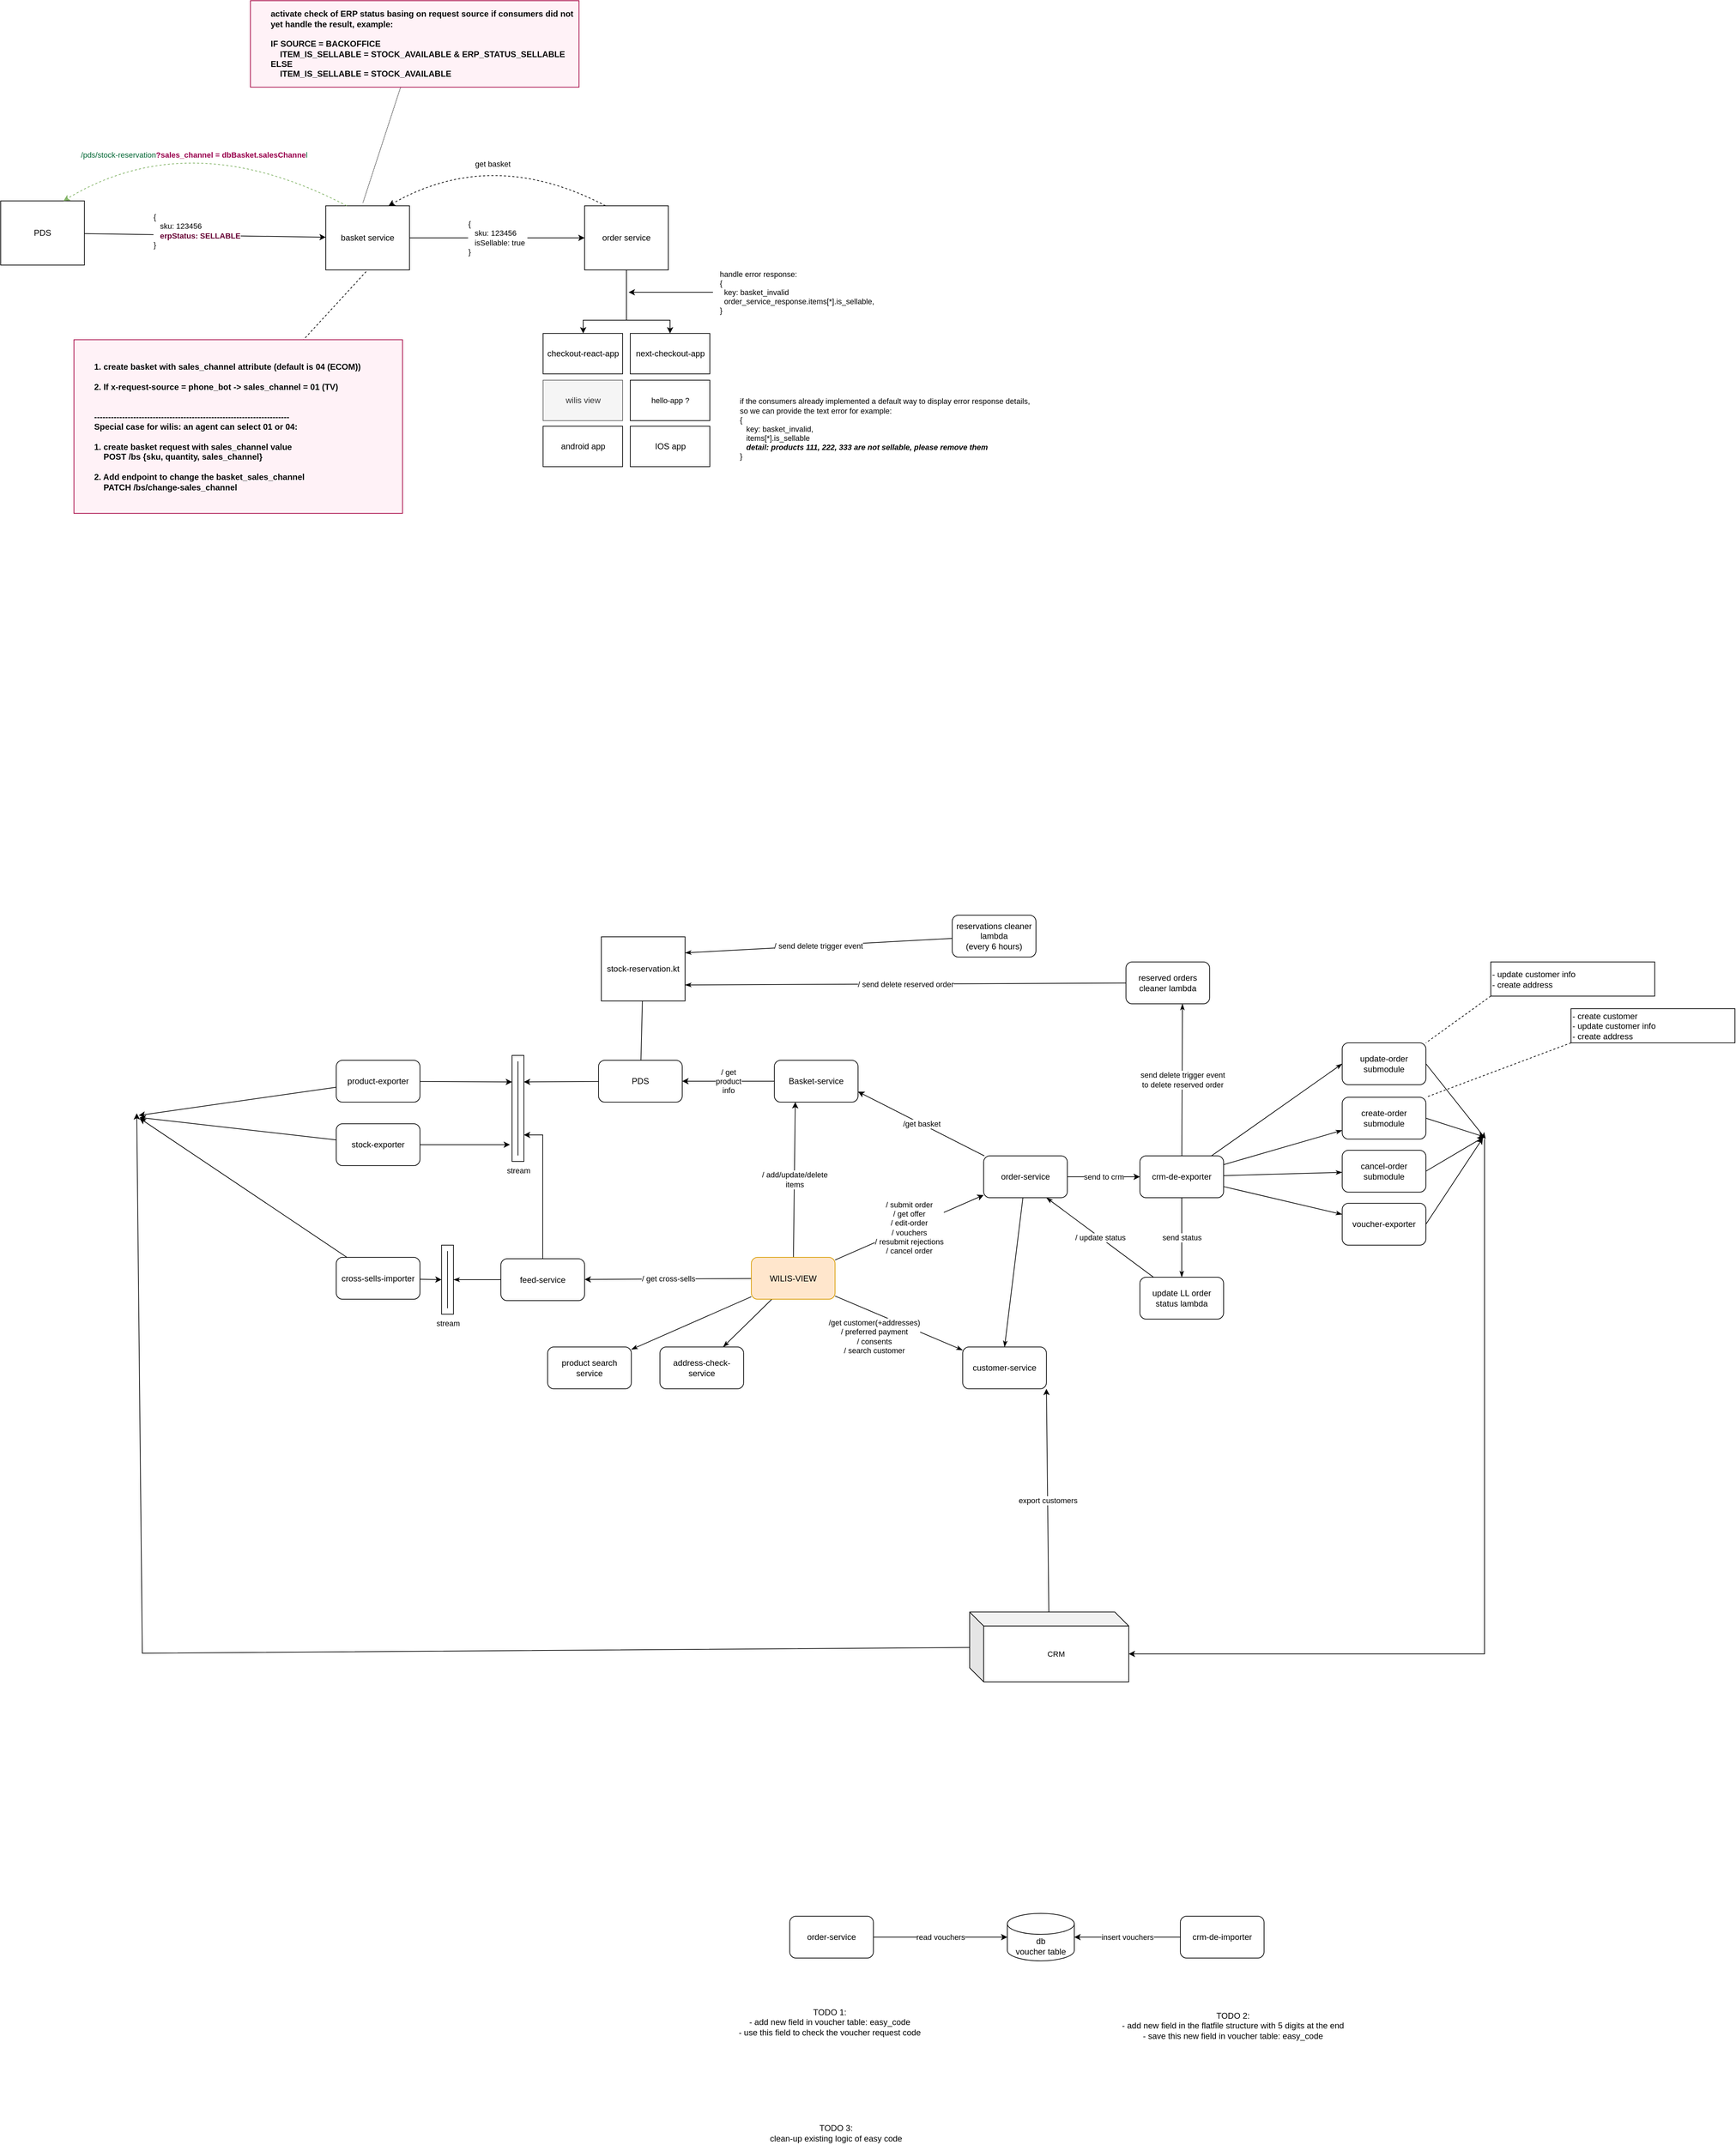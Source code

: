 <mxfile version="20.2.0" type="github">
  <diagram id="kf_XZH1g2RH7kajxPQMX" name="Page-1">
    <mxGraphModel dx="2867" dy="3584" grid="0" gridSize="10" guides="1" tooltips="1" connect="1" arrows="1" fold="1" page="0" pageScale="1" pageWidth="1169" pageHeight="827" math="0" shadow="0">
      <root>
        <mxCell id="0" />
        <mxCell id="1" parent="0" />
        <mxCell id="mo3ku-rc3HtsTC2HPsfC-4" value="insert vouchers" style="rounded=0;orthogonalLoop=1;jettySize=auto;html=1;" parent="1" source="mo3ku-rc3HtsTC2HPsfC-1" target="mo3ku-rc3HtsTC2HPsfC-3" edge="1">
          <mxGeometry relative="1" as="geometry" />
        </mxCell>
        <mxCell id="mo3ku-rc3HtsTC2HPsfC-1" value="crm-de-importer" style="rounded=1;whiteSpace=wrap;html=1;" parent="1" vertex="1">
          <mxGeometry x="714" y="125" width="120" height="60" as="geometry" />
        </mxCell>
        <mxCell id="mo3ku-rc3HtsTC2HPsfC-5" value="read vouchers" style="edgeStyle=none;rounded=0;orthogonalLoop=1;jettySize=auto;html=1;" parent="1" source="mo3ku-rc3HtsTC2HPsfC-2" target="mo3ku-rc3HtsTC2HPsfC-3" edge="1">
          <mxGeometry relative="1" as="geometry" />
        </mxCell>
        <mxCell id="mo3ku-rc3HtsTC2HPsfC-2" value="order-service" style="rounded=1;whiteSpace=wrap;html=1;" parent="1" vertex="1">
          <mxGeometry x="154" y="125" width="120" height="60" as="geometry" />
        </mxCell>
        <mxCell id="mo3ku-rc3HtsTC2HPsfC-3" value="db&lt;br&gt;voucher table" style="shape=cylinder3;whiteSpace=wrap;html=1;boundedLbl=1;backgroundOutline=1;size=15;" parent="1" vertex="1">
          <mxGeometry x="466" y="121" width="96" height="68" as="geometry" />
        </mxCell>
        <mxCell id="mo3ku-rc3HtsTC2HPsfC-6" value="TODO 2:&lt;br&gt;- add new field in the flatfile structure with 5 digits at the end&lt;br&gt;- save this new field in voucher table: easy_code" style="text;html=1;align=center;verticalAlign=middle;resizable=0;points=[];autosize=1;strokeColor=none;fillColor=none;" parent="1" vertex="1">
          <mxGeometry x="625" y="259" width="328" height="46" as="geometry" />
        </mxCell>
        <mxCell id="mo3ku-rc3HtsTC2HPsfC-7" value="TODO 1:&lt;br&gt;- add new field in voucher table: easy_code&lt;br&gt;- use this field to check the voucher request code" style="text;html=1;align=center;verticalAlign=middle;resizable=0;points=[];autosize=1;strokeColor=none;fillColor=none;" parent="1" vertex="1">
          <mxGeometry x="75" y="254" width="271" height="46" as="geometry" />
        </mxCell>
        <mxCell id="mo3ku-rc3HtsTC2HPsfC-8" value="TODO 3:&lt;br&gt;clean-up existing logic of easy code" style="text;html=1;align=center;verticalAlign=middle;resizable=0;points=[];autosize=1;strokeColor=none;fillColor=none;" parent="1" vertex="1">
          <mxGeometry x="120" y="420" width="199" height="32" as="geometry" />
        </mxCell>
        <mxCell id="AvomZq_IEuszwX5cMWHC-13" value="/get basket" style="edgeStyle=none;shape=connector;rounded=0;sketch=0;orthogonalLoop=1;jettySize=auto;html=1;entryX=1;entryY=0.75;entryDx=0;entryDy=0;shadow=0;labelBackgroundColor=default;fontFamily=Helvetica;fontSize=11;fontColor=default;endArrow=classic;strokeColor=default;" parent="1" source="AvomZq_IEuszwX5cMWHC-1" target="AvomZq_IEuszwX5cMWHC-10" edge="1">
          <mxGeometry relative="1" as="geometry" />
        </mxCell>
        <mxCell id="AvomZq_IEuszwX5cMWHC-16" value="send to crm" style="edgeStyle=none;shape=connector;rounded=0;sketch=0;orthogonalLoop=1;jettySize=auto;html=1;shadow=0;labelBackgroundColor=default;fontFamily=Helvetica;fontSize=11;fontColor=default;endArrow=classic;strokeColor=default;" parent="1" source="AvomZq_IEuszwX5cMWHC-1" target="AvomZq_IEuszwX5cMWHC-15" edge="1">
          <mxGeometry relative="1" as="geometry" />
        </mxCell>
        <mxCell id="AvomZq_IEuszwX5cMWHC-40" style="edgeStyle=none;shape=connector;rounded=0;sketch=0;orthogonalLoop=1;jettySize=auto;html=1;entryX=0.5;entryY=0;entryDx=0;entryDy=0;shadow=0;labelBackgroundColor=default;fontFamily=Helvetica;fontSize=11;fontColor=default;endArrow=classicThin;endFill=1;strokeColor=default;" parent="1" source="AvomZq_IEuszwX5cMWHC-1" target="AvomZq_IEuszwX5cMWHC-38" edge="1">
          <mxGeometry relative="1" as="geometry" />
        </mxCell>
        <mxCell id="AvomZq_IEuszwX5cMWHC-1" value="order-service" style="rounded=1;whiteSpace=wrap;html=1;" parent="1" vertex="1">
          <mxGeometry x="432" y="-965" width="120" height="60" as="geometry" />
        </mxCell>
        <mxCell id="AvomZq_IEuszwX5cMWHC-8" value="/ get cross-sells" style="rounded=0;orthogonalLoop=1;jettySize=auto;html=1;shadow=0;sketch=0;" parent="1" source="AvomZq_IEuszwX5cMWHC-2" target="AvomZq_IEuszwX5cMWHC-3" edge="1">
          <mxGeometry relative="1" as="geometry" />
        </mxCell>
        <mxCell id="AvomZq_IEuszwX5cMWHC-9" value="/ submit order&lt;br&gt;/ get offer&lt;br&gt;/ edit-order&lt;br&gt;/ vouchers&lt;br&gt;/ resubmit rejections&lt;br&gt;/ cancel order" style="edgeStyle=none;shape=connector;rounded=0;sketch=0;orthogonalLoop=1;jettySize=auto;html=1;shadow=0;labelBackgroundColor=default;fontFamily=Helvetica;fontSize=11;fontColor=default;endArrow=classic;strokeColor=default;" parent="1" source="AvomZq_IEuszwX5cMWHC-2" target="AvomZq_IEuszwX5cMWHC-1" edge="1">
          <mxGeometry relative="1" as="geometry" />
        </mxCell>
        <mxCell id="AvomZq_IEuszwX5cMWHC-14" value="/ add/update/delete&lt;br&gt;items" style="edgeStyle=none;shape=connector;rounded=0;sketch=0;orthogonalLoop=1;jettySize=auto;html=1;entryX=0.25;entryY=1;entryDx=0;entryDy=0;shadow=0;labelBackgroundColor=default;fontFamily=Helvetica;fontSize=11;fontColor=default;endArrow=classic;strokeColor=default;" parent="1" source="AvomZq_IEuszwX5cMWHC-2" target="AvomZq_IEuszwX5cMWHC-10" edge="1">
          <mxGeometry relative="1" as="geometry" />
        </mxCell>
        <mxCell id="AvomZq_IEuszwX5cMWHC-39" value="/get customer(+addresses)&lt;br&gt;/ preferred payment&lt;br&gt;/ consents&lt;br&gt;/ search customer" style="edgeStyle=none;shape=connector;rounded=0;sketch=0;orthogonalLoop=1;jettySize=auto;html=1;shadow=0;labelBackgroundColor=default;fontFamily=Helvetica;fontSize=11;fontColor=default;endArrow=classicThin;endFill=1;strokeColor=default;" parent="1" source="AvomZq_IEuszwX5cMWHC-2" target="AvomZq_IEuszwX5cMWHC-38" edge="1">
          <mxGeometry x="-0.251" y="-31" relative="1" as="geometry">
            <mxPoint as="offset" />
          </mxGeometry>
        </mxCell>
        <mxCell id="AvomZq_IEuszwX5cMWHC-43" style="edgeStyle=none;shape=connector;rounded=0;sketch=0;orthogonalLoop=1;jettySize=auto;html=1;shadow=0;labelBackgroundColor=default;fontFamily=Helvetica;fontSize=11;fontColor=default;endArrow=classicThin;endFill=1;strokeColor=default;" parent="1" source="AvomZq_IEuszwX5cMWHC-2" target="AvomZq_IEuszwX5cMWHC-42" edge="1">
          <mxGeometry relative="1" as="geometry" />
        </mxCell>
        <mxCell id="AvomZq_IEuszwX5cMWHC-56" style="edgeStyle=none;shape=connector;rounded=0;sketch=0;orthogonalLoop=1;jettySize=auto;html=1;shadow=0;labelBackgroundColor=default;fontFamily=Helvetica;fontSize=11;fontColor=default;endArrow=classicThin;endFill=1;strokeColor=default;" parent="1" source="AvomZq_IEuszwX5cMWHC-2" target="AvomZq_IEuszwX5cMWHC-55" edge="1">
          <mxGeometry relative="1" as="geometry" />
        </mxCell>
        <mxCell id="AvomZq_IEuszwX5cMWHC-2" value="WILIS-VIEW" style="rounded=1;whiteSpace=wrap;html=1;fillColor=#ffe6cc;strokeColor=#d79b00;" parent="1" vertex="1">
          <mxGeometry x="99" y="-819.5" width="120" height="60" as="geometry" />
        </mxCell>
        <mxCell id="AvomZq_IEuszwX5cMWHC-26" style="edgeStyle=none;shape=connector;rounded=0;sketch=0;orthogonalLoop=1;jettySize=auto;html=1;shadow=0;labelBackgroundColor=default;fontFamily=Helvetica;fontSize=11;fontColor=default;endArrow=classic;strokeColor=default;entryX=0;entryY=0;entryDx=17;entryDy=114;entryPerimeter=0;" parent="1" source="AvomZq_IEuszwX5cMWHC-3" target="AvomZq_IEuszwX5cMWHC-22" edge="1">
          <mxGeometry relative="1" as="geometry">
            <Array as="points">
              <mxPoint x="-200" y="-995" />
            </Array>
          </mxGeometry>
        </mxCell>
        <mxCell id="AvomZq_IEuszwX5cMWHC-35" style="edgeStyle=none;shape=connector;rounded=0;sketch=0;orthogonalLoop=1;jettySize=auto;html=1;entryX=1;entryY=0.5;entryDx=0;entryDy=0;entryPerimeter=0;shadow=0;labelBackgroundColor=default;fontFamily=Helvetica;fontSize=11;fontColor=default;endArrow=classicThin;endFill=1;strokeColor=default;" parent="1" source="AvomZq_IEuszwX5cMWHC-3" target="AvomZq_IEuszwX5cMWHC-34" edge="1">
          <mxGeometry relative="1" as="geometry" />
        </mxCell>
        <mxCell id="AvomZq_IEuszwX5cMWHC-3" value="feed-service" style="rounded=1;whiteSpace=wrap;html=1;" parent="1" vertex="1">
          <mxGeometry x="-260" y="-817.5" width="120" height="60" as="geometry" />
        </mxCell>
        <mxCell id="AvomZq_IEuszwX5cMWHC-23" style="edgeStyle=none;shape=connector;rounded=0;sketch=0;orthogonalLoop=1;jettySize=auto;html=1;entryX=0;entryY=0;entryDx=0;entryDy=38;entryPerimeter=0;shadow=0;labelBackgroundColor=default;fontFamily=Helvetica;fontSize=11;fontColor=default;endArrow=classic;strokeColor=default;" parent="1" source="AvomZq_IEuszwX5cMWHC-4" target="AvomZq_IEuszwX5cMWHC-22" edge="1">
          <mxGeometry relative="1" as="geometry" />
        </mxCell>
        <mxCell id="AvomZq_IEuszwX5cMWHC-68" style="edgeStyle=none;shape=connector;rounded=0;sketch=0;orthogonalLoop=1;jettySize=auto;html=1;shadow=0;labelBackgroundColor=default;fontFamily=Helvetica;fontSize=11;fontColor=default;endArrow=classic;endFill=1;strokeColor=default;" parent="1" source="AvomZq_IEuszwX5cMWHC-4" edge="1">
          <mxGeometry relative="1" as="geometry">
            <mxPoint x="-779" y="-1023" as="targetPoint" />
          </mxGeometry>
        </mxCell>
        <mxCell id="AvomZq_IEuszwX5cMWHC-4" value="product-exporter" style="rounded=1;whiteSpace=wrap;html=1;" parent="1" vertex="1">
          <mxGeometry x="-496" y="-1102" width="120" height="60" as="geometry" />
        </mxCell>
        <mxCell id="AvomZq_IEuszwX5cMWHC-19" style="edgeStyle=none;shape=connector;rounded=0;sketch=0;orthogonalLoop=1;jettySize=auto;html=1;shadow=0;labelBackgroundColor=default;fontFamily=Helvetica;fontSize=11;fontColor=default;endArrow=classic;strokeColor=default;entryX=0;entryY=0.5;entryDx=0;entryDy=0;entryPerimeter=0;" parent="1" source="AvomZq_IEuszwX5cMWHC-5" target="AvomZq_IEuszwX5cMWHC-34" edge="1">
          <mxGeometry relative="1" as="geometry" />
        </mxCell>
        <mxCell id="AvomZq_IEuszwX5cMWHC-70" style="edgeStyle=none;shape=connector;rounded=0;sketch=0;orthogonalLoop=1;jettySize=auto;html=1;shadow=0;labelBackgroundColor=default;fontFamily=Helvetica;fontSize=11;fontColor=default;endArrow=classic;endFill=1;strokeColor=default;" parent="1" source="AvomZq_IEuszwX5cMWHC-5" edge="1">
          <mxGeometry relative="1" as="geometry">
            <mxPoint x="-778" y="-1019" as="targetPoint" />
          </mxGeometry>
        </mxCell>
        <mxCell id="AvomZq_IEuszwX5cMWHC-5" value="cross-sells-importer" style="rounded=1;whiteSpace=wrap;html=1;" parent="1" vertex="1">
          <mxGeometry x="-496" y="-819.5" width="120" height="60" as="geometry" />
        </mxCell>
        <mxCell id="AvomZq_IEuszwX5cMWHC-24" style="edgeStyle=none;shape=connector;rounded=0;sketch=0;orthogonalLoop=1;jettySize=auto;html=1;entryX=-0.176;entryY=0.842;entryDx=0;entryDy=0;entryPerimeter=0;shadow=0;labelBackgroundColor=default;fontFamily=Helvetica;fontSize=11;fontColor=default;endArrow=classic;strokeColor=default;" parent="1" source="AvomZq_IEuszwX5cMWHC-6" target="AvomZq_IEuszwX5cMWHC-22" edge="1">
          <mxGeometry relative="1" as="geometry" />
        </mxCell>
        <mxCell id="AvomZq_IEuszwX5cMWHC-69" style="edgeStyle=none;shape=connector;rounded=0;sketch=0;orthogonalLoop=1;jettySize=auto;html=1;shadow=0;labelBackgroundColor=default;fontFamily=Helvetica;fontSize=11;fontColor=default;endArrow=classic;endFill=1;strokeColor=default;" parent="1" source="AvomZq_IEuszwX5cMWHC-6" edge="1">
          <mxGeometry relative="1" as="geometry">
            <mxPoint x="-778" y="-1020" as="targetPoint" />
          </mxGeometry>
        </mxCell>
        <mxCell id="AvomZq_IEuszwX5cMWHC-6" value="stock-exporter" style="rounded=1;whiteSpace=wrap;html=1;" parent="1" vertex="1">
          <mxGeometry x="-496" y="-1011" width="120" height="60" as="geometry" />
        </mxCell>
        <mxCell id="AvomZq_IEuszwX5cMWHC-12" value="/ get&lt;br&gt;product&lt;br&gt;info" style="edgeStyle=none;shape=connector;rounded=0;sketch=0;orthogonalLoop=1;jettySize=auto;html=1;shadow=0;labelBackgroundColor=default;fontFamily=Helvetica;fontSize=11;fontColor=default;endArrow=classic;strokeColor=default;" parent="1" source="AvomZq_IEuszwX5cMWHC-10" target="AvomZq_IEuszwX5cMWHC-11" edge="1">
          <mxGeometry relative="1" as="geometry" />
        </mxCell>
        <mxCell id="AvomZq_IEuszwX5cMWHC-10" value="Basket-service" style="rounded=1;whiteSpace=wrap;html=1;" parent="1" vertex="1">
          <mxGeometry x="132" y="-1102" width="120" height="60" as="geometry" />
        </mxCell>
        <mxCell id="AvomZq_IEuszwX5cMWHC-25" style="edgeStyle=none;shape=connector;rounded=0;sketch=0;orthogonalLoop=1;jettySize=auto;html=1;entryX=0;entryY=0;entryDx=17;entryDy=38;entryPerimeter=0;shadow=0;labelBackgroundColor=default;fontFamily=Helvetica;fontSize=11;fontColor=default;endArrow=classic;strokeColor=default;" parent="1" source="AvomZq_IEuszwX5cMWHC-11" target="AvomZq_IEuszwX5cMWHC-22" edge="1">
          <mxGeometry relative="1" as="geometry" />
        </mxCell>
        <mxCell id="AvomZq_IEuszwX5cMWHC-28" style="shape=connector;rounded=0;sketch=0;orthogonalLoop=1;jettySize=auto;html=1;shadow=0;labelBackgroundColor=default;fontFamily=Helvetica;fontSize=11;fontColor=default;endArrow=none;strokeColor=default;endFill=0;" parent="1" source="AvomZq_IEuszwX5cMWHC-11" target="AvomZq_IEuszwX5cMWHC-36" edge="1">
          <mxGeometry relative="1" as="geometry">
            <mxPoint x="-60" y="-1234" as="targetPoint" />
          </mxGeometry>
        </mxCell>
        <mxCell id="AvomZq_IEuszwX5cMWHC-11" value="PDS" style="rounded=1;whiteSpace=wrap;html=1;" parent="1" vertex="1">
          <mxGeometry x="-120" y="-1102" width="120" height="60" as="geometry" />
        </mxCell>
        <mxCell id="AvomZq_IEuszwX5cMWHC-33" value="send delete trigger event&lt;br&gt;to delete reserved order" style="edgeStyle=none;shape=connector;rounded=0;sketch=0;orthogonalLoop=1;jettySize=auto;html=1;entryX=0.675;entryY=1;entryDx=0;entryDy=0;entryPerimeter=0;shadow=0;labelBackgroundColor=default;fontFamily=Helvetica;fontSize=11;fontColor=default;endArrow=classicThin;endFill=1;strokeColor=default;" parent="1" source="AvomZq_IEuszwX5cMWHC-15" target="AvomZq_IEuszwX5cMWHC-31" edge="1">
          <mxGeometry relative="1" as="geometry" />
        </mxCell>
        <mxCell id="AvomZq_IEuszwX5cMWHC-46" value="send status" style="edgeStyle=none;shape=connector;rounded=0;sketch=0;orthogonalLoop=1;jettySize=auto;html=1;shadow=0;labelBackgroundColor=default;fontFamily=Helvetica;fontSize=11;fontColor=default;endArrow=classicThin;endFill=1;strokeColor=default;" parent="1" source="AvomZq_IEuszwX5cMWHC-15" target="AvomZq_IEuszwX5cMWHC-44" edge="1">
          <mxGeometry relative="1" as="geometry" />
        </mxCell>
        <mxCell id="AvomZq_IEuszwX5cMWHC-48" style="edgeStyle=none;shape=connector;rounded=0;sketch=0;orthogonalLoop=1;jettySize=auto;html=1;entryX=0;entryY=0.5;entryDx=0;entryDy=0;shadow=0;labelBackgroundColor=default;fontFamily=Helvetica;fontSize=11;fontColor=default;endArrow=classicThin;endFill=1;strokeColor=default;" parent="1" source="AvomZq_IEuszwX5cMWHC-15" target="AvomZq_IEuszwX5cMWHC-47" edge="1">
          <mxGeometry relative="1" as="geometry" />
        </mxCell>
        <mxCell id="AvomZq_IEuszwX5cMWHC-52" style="edgeStyle=none;shape=connector;rounded=0;sketch=0;orthogonalLoop=1;jettySize=auto;html=1;shadow=0;labelBackgroundColor=default;fontFamily=Helvetica;fontSize=11;fontColor=default;endArrow=classicThin;endFill=1;strokeColor=default;" parent="1" source="AvomZq_IEuszwX5cMWHC-15" target="AvomZq_IEuszwX5cMWHC-49" edge="1">
          <mxGeometry relative="1" as="geometry" />
        </mxCell>
        <mxCell id="AvomZq_IEuszwX5cMWHC-53" style="edgeStyle=none;shape=connector;rounded=0;sketch=0;orthogonalLoop=1;jettySize=auto;html=1;shadow=0;labelBackgroundColor=default;fontFamily=Helvetica;fontSize=11;fontColor=default;endArrow=classicThin;endFill=1;strokeColor=default;" parent="1" source="AvomZq_IEuszwX5cMWHC-15" target="AvomZq_IEuszwX5cMWHC-50" edge="1">
          <mxGeometry relative="1" as="geometry" />
        </mxCell>
        <mxCell id="AvomZq_IEuszwX5cMWHC-54" style="edgeStyle=none;shape=connector;rounded=0;sketch=0;orthogonalLoop=1;jettySize=auto;html=1;shadow=0;labelBackgroundColor=default;fontFamily=Helvetica;fontSize=11;fontColor=default;endArrow=classicThin;endFill=1;strokeColor=default;" parent="1" source="AvomZq_IEuszwX5cMWHC-15" target="AvomZq_IEuszwX5cMWHC-51" edge="1">
          <mxGeometry relative="1" as="geometry" />
        </mxCell>
        <mxCell id="AvomZq_IEuszwX5cMWHC-15" value="crm-de-exporter" style="rounded=1;whiteSpace=wrap;html=1;" parent="1" vertex="1">
          <mxGeometry x="656" y="-965" width="120" height="60" as="geometry" />
        </mxCell>
        <mxCell id="AvomZq_IEuszwX5cMWHC-22" value="stream" style="verticalLabelPosition=bottom;verticalAlign=top;html=1;shape=mxgraph.basic.frame;dx=10;fontFamily=Helvetica;fontSize=11;fontColor=default;" parent="1" vertex="1">
          <mxGeometry x="-244" y="-1109" width="17" height="152" as="geometry" />
        </mxCell>
        <mxCell id="AvomZq_IEuszwX5cMWHC-30" value="/ send delete trigger event" style="edgeStyle=none;shape=connector;rounded=0;sketch=0;orthogonalLoop=1;jettySize=auto;html=1;entryX=1;entryY=0.25;entryDx=0;entryDy=0;shadow=0;labelBackgroundColor=default;fontFamily=Helvetica;fontSize=11;fontColor=default;endArrow=classicThin;endFill=1;strokeColor=default;" parent="1" source="AvomZq_IEuszwX5cMWHC-29" target="AvomZq_IEuszwX5cMWHC-36" edge="1">
          <mxGeometry relative="1" as="geometry">
            <mxPoint y="-1294" as="targetPoint" />
          </mxGeometry>
        </mxCell>
        <mxCell id="AvomZq_IEuszwX5cMWHC-29" value="reservations cleaner lambda&lt;br&gt;(every 6 hours)" style="rounded=1;whiteSpace=wrap;html=1;" parent="1" vertex="1">
          <mxGeometry x="387" y="-1310" width="120" height="60" as="geometry" />
        </mxCell>
        <mxCell id="AvomZq_IEuszwX5cMWHC-32" value="/ send delete reserved order" style="edgeStyle=none;shape=connector;rounded=0;sketch=0;orthogonalLoop=1;jettySize=auto;html=1;shadow=0;labelBackgroundColor=default;fontFamily=Helvetica;fontSize=11;fontColor=default;endArrow=classicThin;endFill=1;strokeColor=default;entryX=1;entryY=0.75;entryDx=0;entryDy=0;" parent="1" source="AvomZq_IEuszwX5cMWHC-31" target="AvomZq_IEuszwX5cMWHC-36" edge="1">
          <mxGeometry relative="1" as="geometry">
            <mxPoint y="-1264" as="targetPoint" />
          </mxGeometry>
        </mxCell>
        <mxCell id="AvomZq_IEuszwX5cMWHC-31" value="reserved orders cleaner lambda" style="rounded=1;whiteSpace=wrap;html=1;" parent="1" vertex="1">
          <mxGeometry x="636" y="-1243" width="120" height="60" as="geometry" />
        </mxCell>
        <mxCell id="AvomZq_IEuszwX5cMWHC-34" value="stream" style="verticalLabelPosition=bottom;verticalAlign=top;html=1;shape=mxgraph.basic.frame;dx=10;fontFamily=Helvetica;fontSize=11;fontColor=default;" parent="1" vertex="1">
          <mxGeometry x="-345" y="-837" width="17" height="99" as="geometry" />
        </mxCell>
        <mxCell id="AvomZq_IEuszwX5cMWHC-36" value="&lt;span style=&quot;color: rgb(0 , 0 , 0) ; font-family: &amp;#34;helvetica&amp;#34; ; font-size: 12px ; font-style: normal ; font-weight: 400 ; letter-spacing: normal ; text-align: center ; text-indent: 0px ; text-transform: none ; word-spacing: 0px ; background-color: rgb(255 , 255 , 255) ; display: inline ; float: none&quot;&gt;stock-reservation.kt&lt;/span&gt;" style="rounded=0;whiteSpace=wrap;html=1;fontFamily=Helvetica;fontSize=11;fontColor=default;" parent="1" vertex="1">
          <mxGeometry x="-116" y="-1279" width="120" height="92" as="geometry" />
        </mxCell>
        <mxCell id="AvomZq_IEuszwX5cMWHC-38" value="customer-service" style="rounded=1;whiteSpace=wrap;html=1;" parent="1" vertex="1">
          <mxGeometry x="402" y="-691" width="120" height="60" as="geometry" />
        </mxCell>
        <mxCell id="AvomZq_IEuszwX5cMWHC-42" value="address-check-service" style="rounded=1;whiteSpace=wrap;html=1;" parent="1" vertex="1">
          <mxGeometry x="-32" y="-691" width="120" height="60" as="geometry" />
        </mxCell>
        <mxCell id="AvomZq_IEuszwX5cMWHC-45" value="/ update status" style="edgeStyle=none;shape=connector;rounded=0;sketch=0;orthogonalLoop=1;jettySize=auto;html=1;entryX=0.75;entryY=1;entryDx=0;entryDy=0;shadow=0;labelBackgroundColor=default;fontFamily=Helvetica;fontSize=11;fontColor=default;endArrow=classicThin;endFill=1;strokeColor=default;" parent="1" source="AvomZq_IEuszwX5cMWHC-44" target="AvomZq_IEuszwX5cMWHC-1" edge="1">
          <mxGeometry relative="1" as="geometry" />
        </mxCell>
        <mxCell id="AvomZq_IEuszwX5cMWHC-44" value="update LL order&lt;br&gt;status lambda" style="rounded=1;whiteSpace=wrap;html=1;" parent="1" vertex="1">
          <mxGeometry x="656" y="-791" width="120" height="60" as="geometry" />
        </mxCell>
        <mxCell id="AvomZq_IEuszwX5cMWHC-72" style="edgeStyle=none;shape=connector;rounded=0;sketch=0;orthogonalLoop=1;jettySize=auto;html=1;shadow=0;labelBackgroundColor=default;fontFamily=Helvetica;fontSize=11;fontColor=default;endArrow=classic;endFill=1;strokeColor=default;exitX=1;exitY=0.5;exitDx=0;exitDy=0;" parent="1" source="AvomZq_IEuszwX5cMWHC-47" edge="1">
          <mxGeometry relative="1" as="geometry">
            <mxPoint x="1151.667" y="-989.333" as="targetPoint" />
          </mxGeometry>
        </mxCell>
        <mxCell id="AvomZq_IEuszwX5cMWHC-47" value="update-order submodule" style="rounded=1;whiteSpace=wrap;html=1;" parent="1" vertex="1">
          <mxGeometry x="946" y="-1127" width="120" height="60" as="geometry" />
        </mxCell>
        <mxCell id="AvomZq_IEuszwX5cMWHC-71" style="edgeStyle=none;shape=connector;rounded=0;sketch=0;orthogonalLoop=1;jettySize=auto;html=1;entryX=0;entryY=0;entryDx=228;entryDy=60;entryPerimeter=0;shadow=0;labelBackgroundColor=default;fontFamily=Helvetica;fontSize=11;fontColor=default;endArrow=classic;endFill=1;strokeColor=default;" parent="1" target="AvomZq_IEuszwX5cMWHC-65" edge="1">
          <mxGeometry relative="1" as="geometry">
            <mxPoint x="1150" y="-989" as="sourcePoint" />
            <Array as="points">
              <mxPoint x="1150" y="-251" />
            </Array>
          </mxGeometry>
        </mxCell>
        <mxCell id="AvomZq_IEuszwX5cMWHC-73" style="edgeStyle=none;shape=connector;rounded=0;sketch=0;orthogonalLoop=1;jettySize=auto;html=1;shadow=0;labelBackgroundColor=default;fontFamily=Helvetica;fontSize=11;fontColor=default;endArrow=classic;endFill=1;strokeColor=default;exitX=1;exitY=0.5;exitDx=0;exitDy=0;" parent="1" source="AvomZq_IEuszwX5cMWHC-49" edge="1">
          <mxGeometry relative="1" as="geometry">
            <mxPoint x="1150.333" y="-992" as="targetPoint" />
          </mxGeometry>
        </mxCell>
        <mxCell id="AvomZq_IEuszwX5cMWHC-49" value="create-order submodule" style="rounded=1;whiteSpace=wrap;html=1;" parent="1" vertex="1">
          <mxGeometry x="946" y="-1049" width="120" height="60" as="geometry" />
        </mxCell>
        <mxCell id="AvomZq_IEuszwX5cMWHC-74" style="edgeStyle=none;shape=connector;rounded=0;sketch=0;orthogonalLoop=1;jettySize=auto;html=1;shadow=0;labelBackgroundColor=default;fontFamily=Helvetica;fontSize=11;fontColor=default;endArrow=classic;endFill=1;strokeColor=default;exitX=1;exitY=0.5;exitDx=0;exitDy=0;" parent="1" source="AvomZq_IEuszwX5cMWHC-50" edge="1">
          <mxGeometry relative="1" as="geometry">
            <mxPoint x="1149" y="-992" as="targetPoint" />
          </mxGeometry>
        </mxCell>
        <mxCell id="AvomZq_IEuszwX5cMWHC-50" value="cancel-order&lt;br&gt;submodule" style="rounded=1;whiteSpace=wrap;html=1;" parent="1" vertex="1">
          <mxGeometry x="946" y="-973" width="120" height="60" as="geometry" />
        </mxCell>
        <mxCell id="AvomZq_IEuszwX5cMWHC-75" style="edgeStyle=none;shape=connector;rounded=0;sketch=0;orthogonalLoop=1;jettySize=auto;html=1;shadow=0;labelBackgroundColor=default;fontFamily=Helvetica;fontSize=11;fontColor=default;endArrow=classic;endFill=1;strokeColor=default;exitX=1;exitY=0.5;exitDx=0;exitDy=0;" parent="1" source="AvomZq_IEuszwX5cMWHC-51" edge="1">
          <mxGeometry relative="1" as="geometry">
            <mxPoint x="1147.667" y="-990.667" as="targetPoint" />
          </mxGeometry>
        </mxCell>
        <mxCell id="AvomZq_IEuszwX5cMWHC-51" value="voucher-exporter" style="rounded=1;whiteSpace=wrap;html=1;" parent="1" vertex="1">
          <mxGeometry x="946" y="-897" width="120" height="60" as="geometry" />
        </mxCell>
        <mxCell id="AvomZq_IEuszwX5cMWHC-55" value="product search service" style="rounded=1;whiteSpace=wrap;html=1;" parent="1" vertex="1">
          <mxGeometry x="-193" y="-691" width="120" height="60" as="geometry" />
        </mxCell>
        <mxCell id="AvomZq_IEuszwX5cMWHC-58" style="edgeStyle=none;shape=connector;rounded=0;sketch=0;orthogonalLoop=1;jettySize=auto;html=1;entryX=1;entryY=0;entryDx=0;entryDy=0;shadow=0;labelBackgroundColor=default;fontFamily=Helvetica;fontSize=11;fontColor=default;endArrow=none;endFill=0;strokeColor=default;dashed=1;exitX=0;exitY=1;exitDx=0;exitDy=0;" parent="1" source="AvomZq_IEuszwX5cMWHC-57" target="AvomZq_IEuszwX5cMWHC-47" edge="1">
          <mxGeometry relative="1" as="geometry" />
        </mxCell>
        <mxCell id="AvomZq_IEuszwX5cMWHC-57" value="&lt;span style=&quot;color: rgb(0 , 0 , 0) ; font-family: &amp;#34;helvetica&amp;#34; ; font-size: 12px ; font-style: normal ; font-weight: 400 ; letter-spacing: normal ; text-indent: 0px ; text-transform: none ; word-spacing: 0px ; background-color: rgb(255 , 255 , 255) ; display: inline ; float: none&quot;&gt;- update customer info&lt;br&gt;- create address&lt;br&gt;&lt;/span&gt;" style="rounded=0;whiteSpace=wrap;html=1;fontFamily=Helvetica;fontSize=11;fontColor=default;align=left;" parent="1" vertex="1">
          <mxGeometry x="1159" y="-1243" width="235" height="49" as="geometry" />
        </mxCell>
        <mxCell id="AvomZq_IEuszwX5cMWHC-61" style="edgeStyle=none;shape=connector;rounded=0;sketch=0;orthogonalLoop=1;jettySize=auto;html=1;entryX=1;entryY=0;entryDx=0;entryDy=0;shadow=0;dashed=1;labelBackgroundColor=default;fontFamily=Helvetica;fontSize=11;fontColor=default;endArrow=none;endFill=0;strokeColor=default;exitX=0;exitY=1;exitDx=0;exitDy=0;" parent="1" source="AvomZq_IEuszwX5cMWHC-60" target="AvomZq_IEuszwX5cMWHC-49" edge="1">
          <mxGeometry relative="1" as="geometry" />
        </mxCell>
        <mxCell id="AvomZq_IEuszwX5cMWHC-60" value="&lt;span style=&quot;color: rgb(0 , 0 , 0) ; font-family: &amp;#34;helvetica&amp;#34; ; font-size: 12px ; font-style: normal ; font-weight: 400 ; letter-spacing: normal ; text-indent: 0px ; text-transform: none ; word-spacing: 0px ; background-color: rgb(255 , 255 , 255) ; display: inline ; float: none&quot;&gt;- create customer&lt;br&gt;- update customer info&lt;br&gt;- create address&lt;br&gt;&lt;/span&gt;" style="rounded=0;whiteSpace=wrap;html=1;fontFamily=Helvetica;fontSize=11;fontColor=default;align=left;" parent="1" vertex="1">
          <mxGeometry x="1274" y="-1176" width="235" height="49" as="geometry" />
        </mxCell>
        <mxCell id="AvomZq_IEuszwX5cMWHC-66" value="export customers" style="edgeStyle=none;shape=connector;rounded=0;sketch=0;orthogonalLoop=1;jettySize=auto;html=1;entryX=1;entryY=1;entryDx=0;entryDy=0;shadow=0;labelBackgroundColor=default;fontFamily=Helvetica;fontSize=11;fontColor=default;endArrow=classic;endFill=1;strokeColor=default;" parent="1" source="AvomZq_IEuszwX5cMWHC-65" target="AvomZq_IEuszwX5cMWHC-38" edge="1">
          <mxGeometry relative="1" as="geometry" />
        </mxCell>
        <mxCell id="AvomZq_IEuszwX5cMWHC-67" style="edgeStyle=none;shape=connector;rounded=0;sketch=0;orthogonalLoop=1;jettySize=auto;html=1;shadow=0;labelBackgroundColor=default;fontFamily=Helvetica;fontSize=11;fontColor=default;endArrow=classic;endFill=1;strokeColor=default;" parent="1" source="AvomZq_IEuszwX5cMWHC-65" edge="1">
          <mxGeometry relative="1" as="geometry">
            <mxPoint x="-782" y="-1026" as="targetPoint" />
            <Array as="points">
              <mxPoint x="-774" y="-252" />
            </Array>
          </mxGeometry>
        </mxCell>
        <mxCell id="AvomZq_IEuszwX5cMWHC-65" value="CRM" style="shape=cube;whiteSpace=wrap;html=1;boundedLbl=1;backgroundOutline=1;darkOpacity=0.05;darkOpacity2=0.1;fontFamily=Helvetica;fontSize=11;fontColor=default;" parent="1" vertex="1">
          <mxGeometry x="412" y="-311" width="228" height="100" as="geometry" />
        </mxCell>
        <mxCell id="QBPP9DDHIpxsTmfMudKZ-7" value="&lt;div style=&quot;text-align: left&quot;&gt;{&lt;/div&gt;&lt;div style=&quot;text-align: left&quot;&gt;&amp;nbsp; &amp;nbsp;sku: 123456&lt;/div&gt;&lt;div style=&quot;text-align: left&quot;&gt;&amp;nbsp; &amp;nbsp;&lt;b&gt;&lt;font color=&quot;#660033&quot;&gt;erpStatus: SELLABLE&lt;/font&gt;&lt;/b&gt;&lt;/div&gt;&lt;div style=&quot;text-align: left&quot;&gt;}&lt;/div&gt;" style="rounded=0;orthogonalLoop=1;jettySize=auto;html=1;" parent="1" source="QBPP9DDHIpxsTmfMudKZ-1" target="QBPP9DDHIpxsTmfMudKZ-2" edge="1">
          <mxGeometry x="-0.07" y="6" relative="1" as="geometry">
            <mxPoint as="offset" />
          </mxGeometry>
        </mxCell>
        <mxCell id="QBPP9DDHIpxsTmfMudKZ-1" value="&lt;span style=&quot;color: rgb(0 , 0 , 0) ; font-family: &amp;#34;helvetica&amp;#34; ; font-size: 12px ; font-style: normal ; font-weight: 400 ; letter-spacing: normal ; text-align: center ; text-indent: 0px ; text-transform: none ; word-spacing: 0px ; background-color: rgb(255 , 255 , 255) ; display: inline ; float: none&quot;&gt;PDS&lt;/span&gt;" style="rounded=0;whiteSpace=wrap;html=1;fontFamily=Helvetica;fontSize=11;fontColor=default;" parent="1" vertex="1">
          <mxGeometry x="-977" y="-2334" width="120" height="92" as="geometry" />
        </mxCell>
        <mxCell id="QBPP9DDHIpxsTmfMudKZ-8" value="&lt;div style=&quot;text-align: left&quot;&gt;{&lt;br&gt;&lt;/div&gt;&lt;div style=&quot;text-align: left&quot;&gt;&amp;nbsp; &amp;nbsp;sku: 123456&lt;/div&gt;&lt;div style=&quot;text-align: left&quot;&gt;&amp;nbsp; &amp;nbsp;isSellable: true&amp;nbsp;&lt;/div&gt;&lt;div style=&quot;text-align: left&quot;&gt;}&lt;/div&gt;" style="edgeStyle=none;shape=connector;rounded=0;orthogonalLoop=1;jettySize=auto;html=1;labelBackgroundColor=default;fontFamily=Helvetica;fontSize=11;fontColor=default;endArrow=classic;strokeColor=default;" parent="1" source="QBPP9DDHIpxsTmfMudKZ-2" target="QBPP9DDHIpxsTmfMudKZ-3" edge="1">
          <mxGeometry relative="1" as="geometry" />
        </mxCell>
        <mxCell id="QBPP9DDHIpxsTmfMudKZ-2" value="&lt;span style=&quot;color: rgb(0 , 0 , 0) ; font-family: &amp;#34;helvetica&amp;#34; ; font-size: 12px ; font-style: normal ; font-weight: 400 ; letter-spacing: normal ; text-align: center ; text-indent: 0px ; text-transform: none ; word-spacing: 0px ; background-color: rgb(255 , 255 , 255) ; display: inline ; float: none&quot;&gt;basket service&lt;/span&gt;" style="rounded=0;whiteSpace=wrap;html=1;fontFamily=Helvetica;fontSize=11;fontColor=default;" parent="1" vertex="1">
          <mxGeometry x="-511" y="-2327" width="120" height="92" as="geometry" />
        </mxCell>
        <mxCell id="moHjrgqNo80cG8yECoNa-9" style="edgeStyle=orthogonalEdgeStyle;rounded=0;orthogonalLoop=1;jettySize=auto;html=1;entryX=0.5;entryY=0;entryDx=0;entryDy=0;" edge="1" parent="1" source="QBPP9DDHIpxsTmfMudKZ-3" target="moHjrgqNo80cG8yECoNa-5">
          <mxGeometry relative="1" as="geometry">
            <Array as="points">
              <mxPoint x="-80" y="-2163" />
              <mxPoint x="-18" y="-2163" />
            </Array>
          </mxGeometry>
        </mxCell>
        <mxCell id="moHjrgqNo80cG8yECoNa-11" style="edgeStyle=orthogonalEdgeStyle;rounded=0;orthogonalLoop=1;jettySize=auto;html=1;" edge="1" parent="1" source="QBPP9DDHIpxsTmfMudKZ-3" target="moHjrgqNo80cG8yECoNa-2">
          <mxGeometry relative="1" as="geometry">
            <Array as="points">
              <mxPoint x="-80" y="-2163" />
              <mxPoint x="-142" y="-2163" />
            </Array>
          </mxGeometry>
        </mxCell>
        <mxCell id="QBPP9DDHIpxsTmfMudKZ-3" value="&lt;font face=&quot;helvetica&quot;&gt;&lt;span style=&quot;font-size: 12px&quot;&gt;order service&lt;/span&gt;&lt;/font&gt;" style="rounded=0;whiteSpace=wrap;html=1;fontFamily=Helvetica;fontSize=11;fontColor=default;" parent="1" vertex="1">
          <mxGeometry x="-140" y="-2327" width="120" height="92" as="geometry" />
        </mxCell>
        <mxCell id="QBPP9DDHIpxsTmfMudKZ-4" value="&lt;font face=&quot;helvetica&quot;&gt;&lt;span style=&quot;font-size: 12px&quot;&gt;wilis view&lt;br&gt;&lt;/span&gt;&lt;/font&gt;" style="rounded=0;whiteSpace=wrap;html=1;fontFamily=Helvetica;fontSize=11;fillColor=#f5f5f5;strokeColor=#666666;fontColor=#333333;" parent="1" vertex="1">
          <mxGeometry x="-199.5" y="-2077" width="114" height="58" as="geometry" />
        </mxCell>
        <mxCell id="moHjrgqNo80cG8yECoNa-12" style="edgeStyle=orthogonalEdgeStyle;rounded=0;orthogonalLoop=1;jettySize=auto;html=1;" edge="1" parent="1" source="QBPP9DDHIpxsTmfMudKZ-12">
          <mxGeometry relative="1" as="geometry">
            <mxPoint x="-76.857" y="-2203" as="targetPoint" />
          </mxGeometry>
        </mxCell>
        <mxCell id="QBPP9DDHIpxsTmfMudKZ-12" value="&lt;div style=&quot;text-align: left;&quot;&gt;&lt;div&gt;&lt;span style=&quot;background-color: initial;&quot;&gt;handle error response:&lt;/span&gt;&lt;/div&gt;&lt;div&gt;&lt;span style=&quot;background-color: initial;&quot;&gt;{&lt;/span&gt;&lt;/div&gt;&lt;span style=&quot;text-align: center;&quot;&gt;&amp;nbsp; key: basket_invalid&lt;/span&gt;&lt;div&gt;&lt;span style=&quot;background-color: initial;&quot;&gt;&amp;nbsp; order_service_response.items[*].is_sellable,&lt;/span&gt;&lt;/div&gt;&lt;div&gt;&lt;span style=&quot;background-color: initial;&quot;&gt;}&lt;/span&gt;&lt;/div&gt;&lt;/div&gt;" style="text;html=1;align=center;verticalAlign=middle;resizable=0;points=[];autosize=1;strokeColor=none;fillColor=default;fontSize=11;fontFamily=Helvetica;fontColor=default;" parent="1" vertex="1">
          <mxGeometry x="44" y="-2242" width="239" height="78" as="geometry" />
        </mxCell>
        <mxCell id="QBPP9DDHIpxsTmfMudKZ-16" style="shape=connector;orthogonalLoop=1;jettySize=auto;html=1;entryX=0.5;entryY=1;entryDx=0;entryDy=0;labelBackgroundColor=default;fontFamily=Helvetica;fontSize=11;fontColor=default;endArrow=none;strokeColor=default;elbow=vertical;dashed=1;exitX=0.635;exitY=0.131;exitDx=0;exitDy=0;exitPerimeter=0;endFill=0;" parent="1" source="QBPP9DDHIpxsTmfMudKZ-15" target="QBPP9DDHIpxsTmfMudKZ-2" edge="1">
          <mxGeometry relative="1" as="geometry">
            <mxPoint x="-741" y="-2215" as="sourcePoint" />
          </mxGeometry>
        </mxCell>
        <mxCell id="QBPP9DDHIpxsTmfMudKZ-15" value="&lt;font face=&quot;helvetica&quot;&gt;&lt;span style=&quot;font-size: 12px&quot;&gt;1. create basket with sales_channel attribute&amp;nbsp;&lt;/span&gt;&lt;/font&gt;&lt;span style=&quot;font-family: helvetica; font-size: 12px;&quot;&gt;(default is 04 (ECOM))&lt;br&gt;&lt;/span&gt;&lt;font face=&quot;helvetica&quot;&gt;&lt;span style=&quot;font-size: 12px&quot;&gt;&lt;br&gt;2. If x-request-source = phone_bot -&amp;gt; sales_channel = 01 (TV)&lt;br&gt;&lt;br&gt;&lt;br&gt;----------------------------------------------------------------------&lt;br&gt;Special case for wilis: an agent can select 01 or 04:&lt;br&gt;&lt;br&gt;1. create basket request with sales_channel value&lt;br&gt;&amp;nbsp; &amp;nbsp; POST /bs {sku, quantity, sales_channel}&lt;br&gt;&lt;br&gt;&lt;/span&gt;&lt;/font&gt;&lt;span style=&quot;font-family: helvetica; font-size: 12px;&quot;&gt;2. Add endpoint to change the basket_sales_channel&lt;/span&gt;&lt;font face=&quot;helvetica&quot;&gt;&lt;span style=&quot;font-size: 12px&quot;&gt;&lt;br&gt;&amp;nbsp; &amp;nbsp; PATCH /bs/change-sales_channel&lt;br&gt;&lt;/span&gt;&lt;/font&gt;" style="rounded=0;whiteSpace=wrap;html=1;fontFamily=Helvetica;fontSize=11;align=left;verticalAlign=middle;fillColor=#FFF2F7;strokeColor=#A50040;fontStyle=1;spacingTop=0;spacingLeft=27;fontColor=#080808;" parent="1" vertex="1">
          <mxGeometry x="-872" y="-2135" width="471" height="249" as="geometry" />
        </mxCell>
        <mxCell id="moHjrgqNo80cG8yECoNa-1" value="&lt;div style=&quot;text-align: left&quot;&gt;&lt;font style=&quot;font-weight: normal;&quot; color=&quot;#006633&quot;&gt;/pds/stock-reservation&lt;/font&gt;&lt;font color=&quot;#99004d&quot;&gt;?sales_channel = dbBasket.salesChanne&lt;/font&gt;&lt;font style=&quot;font-weight: normal;&quot; color=&quot;#006633&quot;&gt;l&lt;/font&gt;&lt;/div&gt;" style="edgeStyle=none;shape=connector;orthogonalLoop=1;jettySize=auto;html=1;entryX=0.75;entryY=0;entryDx=0;entryDy=0;labelBackgroundColor=default;fontFamily=Helvetica;fontSize=11;fontColor=default;endArrow=classic;strokeColor=#82b366;curved=1;dashed=1;exitX=0.25;exitY=0;exitDx=0;exitDy=0;fontStyle=1;fillColor=#d5e8d4;strokeWidth=1;" edge="1" parent="1" source="QBPP9DDHIpxsTmfMudKZ-2" target="QBPP9DDHIpxsTmfMudKZ-1">
          <mxGeometry x="-0.021" y="37" relative="1" as="geometry">
            <Array as="points">
              <mxPoint x="-705" y="-2444" />
            </Array>
            <mxPoint as="offset" />
            <mxPoint x="-130" y="-2316.933" as="sourcePoint" />
            <mxPoint x="-441" y="-2317" as="targetPoint" />
          </mxGeometry>
        </mxCell>
        <mxCell id="moHjrgqNo80cG8yECoNa-2" value="&lt;font face=&quot;helvetica&quot;&gt;&lt;span style=&quot;font-size: 12px&quot;&gt;checkout-react-app&lt;br&gt;&lt;/span&gt;&lt;/font&gt;" style="rounded=0;whiteSpace=wrap;html=1;fontFamily=Helvetica;fontSize=11;fontColor=default;" vertex="1" parent="1">
          <mxGeometry x="-199.5" y="-2144" width="114" height="58" as="geometry" />
        </mxCell>
        <mxCell id="moHjrgqNo80cG8yECoNa-3" value="&lt;font face=&quot;helvetica&quot;&gt;&lt;span style=&quot;font-size: 12px&quot;&gt;android app&lt;br&gt;&lt;/span&gt;&lt;/font&gt;" style="rounded=0;whiteSpace=wrap;html=1;fontFamily=Helvetica;fontSize=11;fontColor=default;" vertex="1" parent="1">
          <mxGeometry x="-199.5" y="-2011" width="114" height="58" as="geometry" />
        </mxCell>
        <mxCell id="moHjrgqNo80cG8yECoNa-5" value="&lt;font face=&quot;helvetica&quot;&gt;&lt;span style=&quot;font-size: 12px&quot;&gt;next-checkout-app&lt;br&gt;&lt;/span&gt;&lt;/font&gt;" style="rounded=0;whiteSpace=wrap;html=1;fontFamily=Helvetica;fontSize=11;fontColor=default;" vertex="1" parent="1">
          <mxGeometry x="-74.5" y="-2144" width="114" height="58" as="geometry" />
        </mxCell>
        <mxCell id="moHjrgqNo80cG8yECoNa-6" value="hello-app ?" style="rounded=0;whiteSpace=wrap;html=1;fontFamily=Helvetica;fontSize=11;fontColor=default;" vertex="1" parent="1">
          <mxGeometry x="-74.5" y="-2077" width="114" height="58" as="geometry" />
        </mxCell>
        <mxCell id="moHjrgqNo80cG8yECoNa-8" value="&lt;font face=&quot;helvetica&quot;&gt;&lt;span style=&quot;font-size: 12px&quot;&gt;IOS app&lt;br&gt;&lt;/span&gt;&lt;/font&gt;" style="rounded=0;whiteSpace=wrap;html=1;fontFamily=Helvetica;fontSize=11;fontColor=default;" vertex="1" parent="1">
          <mxGeometry x="-74.5" y="-2011" width="114" height="58" as="geometry" />
        </mxCell>
        <mxCell id="moHjrgqNo80cG8yECoNa-14" value="&lt;div style=&quot;text-align: left&quot;&gt;&lt;font&gt;get basket&lt;/font&gt;&lt;/div&gt;" style="edgeStyle=none;shape=connector;orthogonalLoop=1;jettySize=auto;html=1;entryX=0.75;entryY=0;entryDx=0;entryDy=0;labelBackgroundColor=default;fontFamily=Helvetica;fontSize=11;fontColor=#000000;endArrow=classic;curved=1;dashed=1;exitX=0.25;exitY=0;exitDx=0;exitDy=0;fontStyle=0;strokeWidth=1;" edge="1" parent="1" source="QBPP9DDHIpxsTmfMudKZ-3" target="QBPP9DDHIpxsTmfMudKZ-2">
          <mxGeometry x="0.102" y="22" relative="1" as="geometry">
            <Array as="points">
              <mxPoint x="-272" y="-2412" />
            </Array>
            <mxPoint as="offset" />
            <mxPoint x="-471" y="-2317" as="sourcePoint" />
            <mxPoint x="-877" y="-2324" as="targetPoint" />
          </mxGeometry>
        </mxCell>
        <mxCell id="moHjrgqNo80cG8yECoNa-16" style="rounded=0;orthogonalLoop=1;jettySize=auto;html=1;entryX=0.443;entryY=-0.044;entryDx=0;entryDy=0;entryPerimeter=0;fontColor=#080808;endArrow=none;endFill=0;strokeWidth=1;dashed=1;dashPattern=1 1;" edge="1" parent="1" source="moHjrgqNo80cG8yECoNa-15" target="QBPP9DDHIpxsTmfMudKZ-2">
          <mxGeometry relative="1" as="geometry" />
        </mxCell>
        <mxCell id="moHjrgqNo80cG8yECoNa-15" value="&lt;font face=&quot;helvetica&quot;&gt;&lt;span style=&quot;font-size: 12px&quot;&gt;activate check of ERP status basing on request source if consumers did not yet handle the result, example:&lt;br&gt;&lt;br&gt;IF SOURCE = BACKOFFICE&lt;br&gt;&amp;nbsp; &amp;nbsp; ITEM_IS_SELLABLE = STOCK_AVAILABLE &amp;amp; ERP_STATUS_SELLABLE&lt;br&gt;ELSE&lt;br&gt;&amp;nbsp; &amp;nbsp;&amp;nbsp;&lt;/span&gt;&lt;/font&gt;&lt;span style=&quot;font-family: helvetica; font-size: 12px;&quot;&gt;ITEM_IS_SELLABLE = STOCK_AVAILABLE&lt;/span&gt;&lt;font face=&quot;helvetica&quot;&gt;&lt;span style=&quot;font-size: 12px&quot;&gt;&lt;br&gt;&lt;/span&gt;&lt;/font&gt;" style="rounded=0;whiteSpace=wrap;html=1;fontFamily=Helvetica;fontSize=11;align=left;verticalAlign=middle;fillColor=#FFF2F7;strokeColor=#A50040;fontStyle=1;spacingTop=0;spacingLeft=27;fontColor=#080808;" vertex="1" parent="1">
          <mxGeometry x="-619" y="-2621" width="471" height="124" as="geometry" />
        </mxCell>
        <mxCell id="moHjrgqNo80cG8yECoNa-17" value="&lt;div style=&quot;text-align: left;&quot;&gt;&lt;div&gt;if the consumers already implemented a default way to display error response details,&lt;/div&gt;&lt;div&gt;so we can provide the text error for example:&amp;nbsp;&lt;/div&gt;&lt;div&gt;{&lt;/div&gt;&lt;div&gt;&amp;nbsp; &amp;nbsp;key: basket_invalid,&lt;/div&gt;&lt;div&gt;&amp;nbsp; &amp;nbsp;items[*].is_sellable&lt;/div&gt;&lt;div&gt;&amp;nbsp; &amp;nbsp;&lt;i&gt;&lt;b&gt;detail:&amp;nbsp;&lt;span style=&quot;background-color: initial;&quot;&gt;products 111, 222, 333 are not sellable, please remove them&lt;/span&gt;&lt;/b&gt;&lt;/i&gt;&lt;/div&gt;&lt;div&gt;}&lt;/div&gt;&lt;/div&gt;" style="text;html=1;align=center;verticalAlign=middle;resizable=0;points=[];autosize=1;strokeColor=none;fillColor=default;fontSize=11;fontFamily=Helvetica;fontColor=default;" vertex="1" parent="1">
          <mxGeometry x="73" y="-2059" width="434" height="104" as="geometry" />
        </mxCell>
      </root>
    </mxGraphModel>
  </diagram>
</mxfile>
